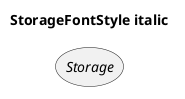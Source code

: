 @startuml
'!include ../../../plantuml-styles/plantuml-ae-skinparam-ex.iuml

skinparam StorageFontStyle italic

title StorageFontStyle italic

storage Storage 
@enduml
